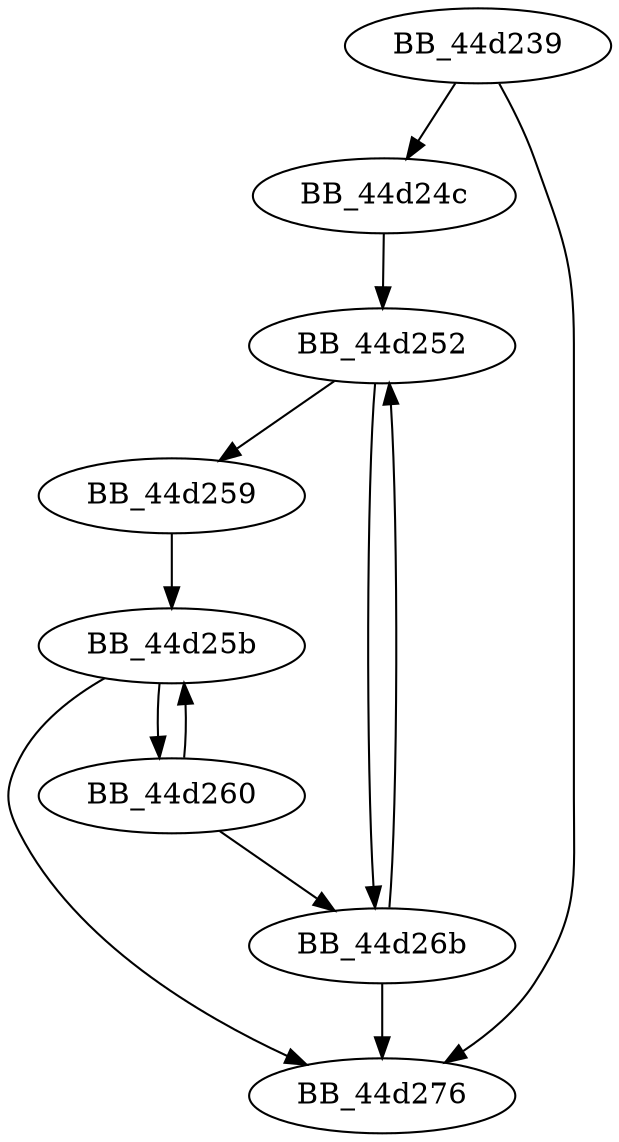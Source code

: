 DiGraph sub_44D239{
BB_44d239->BB_44d24c
BB_44d239->BB_44d276
BB_44d24c->BB_44d252
BB_44d252->BB_44d259
BB_44d252->BB_44d26b
BB_44d259->BB_44d25b
BB_44d25b->BB_44d260
BB_44d25b->BB_44d276
BB_44d260->BB_44d25b
BB_44d260->BB_44d26b
BB_44d26b->BB_44d252
BB_44d26b->BB_44d276
}
